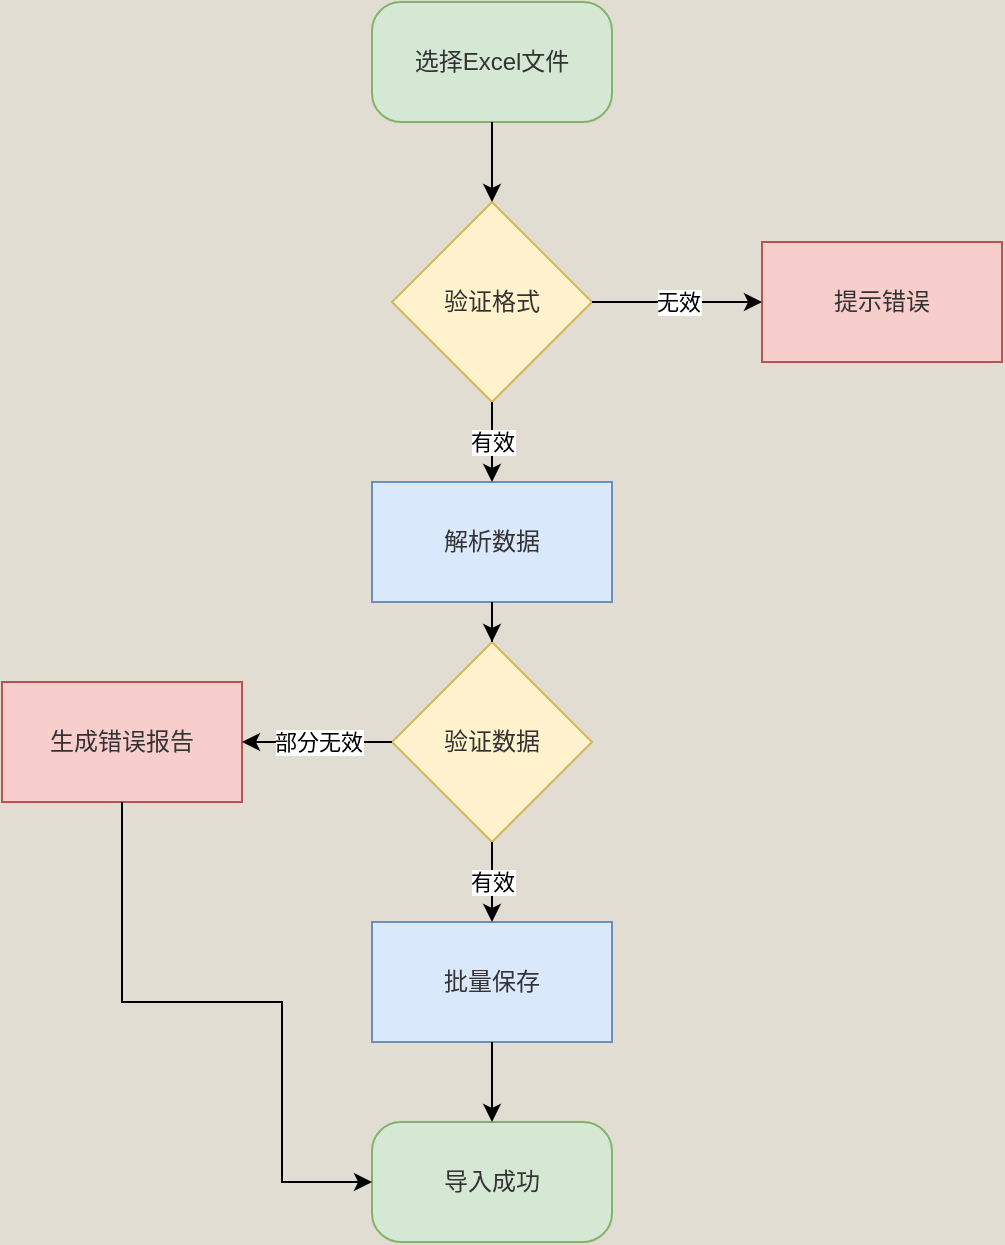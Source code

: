 <mxfile version="27.2.0">
  <diagram name="Page-1" id="C5R2v6kZk-hL-3yq_P9c">
    <mxGraphModel dx="1118" dy="790" grid="1" gridSize="10" guides="1" tooltips="1" connect="1" arrows="1" fold="1" page="1" pageScale="1" pageWidth="850" pageHeight="1100" background="#E2DDD3" math="0" shadow="0">
      <root>
        <mxCell id="0" />
        <mxCell id="1" parent="0" />
        <mxCell id="node-A" value="选择Excel文件" style="rounded=1;whiteSpace=wrap;html=1;fillColor=#d5e8d4;strokeColor=#82b366;fontColor=#333333;arcSize=24;" parent="1" vertex="1">
          <mxGeometry x="265" y="40" width="120" height="60" as="geometry" />
        </mxCell>
        <mxCell id="node-B" value="验证格式" style="rhombus;whiteSpace=wrap;html=1;fillColor=#fff2cc;strokeColor=#d6b656;fontColor=#333333;" parent="1" vertex="1">
          <mxGeometry x="275" y="140" width="100" height="100" as="geometry" />
        </mxCell>
        <mxCell id="node-E" value="验证数据" style="rhombus;whiteSpace=wrap;html=1;fillColor=#fff2cc;strokeColor=#d6b656;fontColor=#333333;" parent="1" vertex="1">
          <mxGeometry x="275" y="360" width="100" height="100" as="geometry" />
        </mxCell>
        <mxCell id="node-C" value="解析数据" style="rounded=0;whiteSpace=wrap;html=1;fillColor=#dae8fc;strokeColor=#6c8ebf;fontColor=#333333;" parent="1" vertex="1">
          <mxGeometry x="265" y="280" width="120" height="60" as="geometry" />
        </mxCell>
        <mxCell id="node-F" value="批量保存" style="rounded=0;whiteSpace=wrap;html=1;fillColor=#dae8fc;strokeColor=#6c8ebf;fontColor=#333333;" parent="1" vertex="1">
          <mxGeometry x="265" y="500" width="120" height="60" as="geometry" />
        </mxCell>
        <mxCell id="node-D" value="提示错误" style="rounded=0;whiteSpace=wrap;html=1;fillColor=#f8cecc;strokeColor=#b85450;fontColor=#333333;" parent="1" vertex="1">
          <mxGeometry x="460" y="160" width="120" height="60" as="geometry" />
        </mxCell>
        <mxCell id="node-G" value="生成错误报告" style="rounded=0;whiteSpace=wrap;html=1;fillColor=#f8cecc;strokeColor=#b85450;fontColor=#333333;" parent="1" vertex="1">
          <mxGeometry x="80" y="380" width="120" height="60" as="geometry" />
        </mxCell>
        <mxCell id="node-H" value="导入成功" style="rounded=1;whiteSpace=wrap;html=1;fillColor=#d5e8d4;strokeColor=#82b366;fontColor=#333333;arcSize=24;" parent="1" vertex="1">
          <mxGeometry x="265" y="600" width="120" height="60" as="geometry" />
        </mxCell>
        <mxCell id="edge-AB" style="edgeStyle=orthogonalEdgeStyle;rounded=0;orthogonalLoop=1;jettySize=auto;html=1;entryX=0.5;entryY=0;entryDx=0;entryDy=0;" parent="1" source="node-A" target="node-B" edge="1">
          <mxGeometry relative="1" as="geometry" />
        </mxCell>
        <mxCell id="edge-BC" value="有效" style="edgeStyle=orthogonalEdgeStyle;rounded=0;orthogonalLoop=1;jettySize=auto;html=1;entryX=0.5;entryY=0;entryDx=0;entryDy=0;" parent="1" source="node-B" target="node-C" edge="1">
          <mxGeometry relative="1" as="geometry" />
        </mxCell>
        <mxCell id="edge-BD" value="无效" style="edgeStyle=orthogonalEdgeStyle;rounded=0;orthogonalLoop=1;jettySize=auto;html=1;exitX=1;exitY=0.5;exitDx=0;exitDy=0;entryX=0;entryY=0.5;entryDx=0;entryDy=0;" parent="1" source="node-B" target="node-D" edge="1">
          <mxGeometry relative="1" as="geometry" />
        </mxCell>
        <mxCell id="edge-CE" style="edgeStyle=orthogonalEdgeStyle;rounded=0;orthogonalLoop=1;jettySize=auto;html=1;entryX=0.5;entryY=0;entryDx=0;entryDy=0;" parent="1" source="node-C" target="node-E" edge="1">
          <mxGeometry relative="1" as="geometry" />
        </mxCell>
        <mxCell id="edge-EF" value="有效" style="edgeStyle=orthogonalEdgeStyle;rounded=0;orthogonalLoop=1;jettySize=auto;html=1;entryX=0.5;entryY=0;entryDx=0;entryDy=0;" parent="1" source="node-E" target="node-F" edge="1">
          <mxGeometry relative="1" as="geometry" />
        </mxCell>
        <mxCell id="edge-EG" value="部分无效" style="edgeStyle=orthogonalEdgeStyle;rounded=0;orthogonalLoop=1;jettySize=auto;html=1;exitX=0;exitY=0.5;exitDx=0;exitDy=0;entryX=1;entryY=0.5;entryDx=0;entryDy=0;" parent="1" source="node-E" target="node-G" edge="1">
          <mxGeometry relative="1" as="geometry" />
        </mxCell>
        <mxCell id="edge-FH" style="edgeStyle=orthogonalEdgeStyle;rounded=0;orthogonalLoop=1;jettySize=auto;html=1;entryX=0.5;entryY=0;entryDx=0;entryDy=0;" parent="1" source="node-F" target="node-H" edge="1">
          <mxGeometry relative="1" as="geometry" />
        </mxCell>
        <mxCell id="edge-GH" style="edgeStyle=orthogonalEdgeStyle;rounded=0;orthogonalLoop=1;jettySize=auto;html=1;exitX=0.5;exitY=1;exitDx=0;exitDy=0;entryX=0;entryY=0.5;entryDx=0;entryDy=0;" parent="1" source="node-G" target="node-H" edge="1">
          <mxGeometry relative="1" as="geometry">
            <Array as="points">
              <mxPoint x="140" y="540" />
              <mxPoint x="220" y="540" />
              <mxPoint x="220" y="630" />
            </Array>
          </mxGeometry>
        </mxCell>
      </root>
    </mxGraphModel>
  </diagram>
</mxfile>
